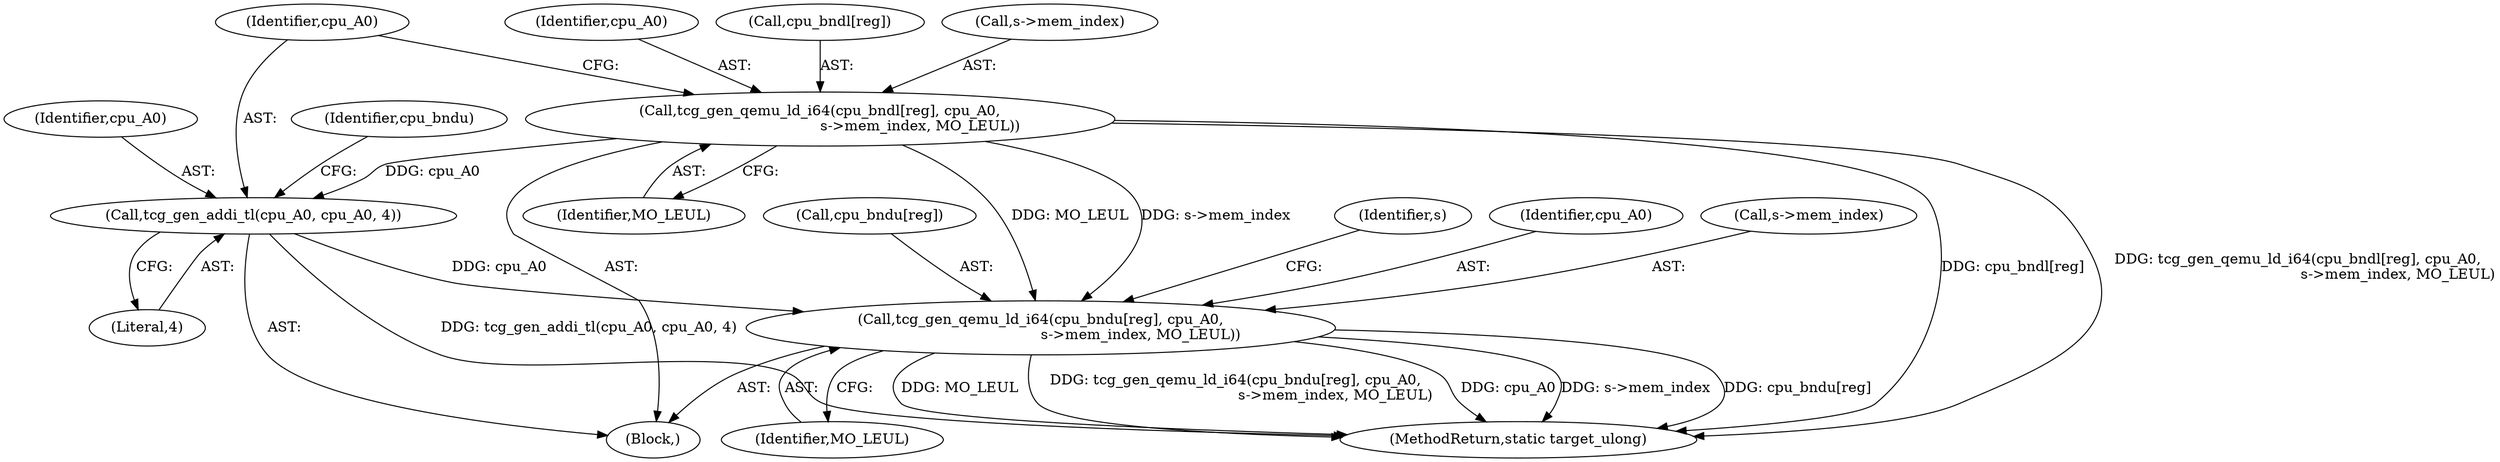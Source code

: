 digraph "0_qemu_30663fd26c0307e414622c7a8607fbc04f92ec14@array" {
"1010199" [label="(Call,tcg_gen_qemu_ld_i64(cpu_bndl[reg], cpu_A0,\n                                            s->mem_index, MO_LEUL))"];
"1010208" [label="(Call,tcg_gen_addi_tl(cpu_A0, cpu_A0, 4))"];
"1010212" [label="(Call,tcg_gen_qemu_ld_i64(cpu_bndu[reg], cpu_A0,\n                                            s->mem_index, MO_LEUL))"];
"1010210" [label="(Identifier,cpu_A0)"];
"1010209" [label="(Identifier,cpu_A0)"];
"1010203" [label="(Identifier,cpu_A0)"];
"1011840" [label="(MethodReturn,static target_ulong)"];
"1010212" [label="(Call,tcg_gen_qemu_ld_i64(cpu_bndu[reg], cpu_A0,\n                                            s->mem_index, MO_LEUL))"];
"1010214" [label="(Identifier,cpu_bndu)"];
"1010200" [label="(Call,cpu_bndl[reg])"];
"1010207" [label="(Identifier,MO_LEUL)"];
"1010211" [label="(Literal,4)"];
"1010198" [label="(Block,)"];
"1010217" [label="(Call,s->mem_index)"];
"1010199" [label="(Call,tcg_gen_qemu_ld_i64(cpu_bndl[reg], cpu_A0,\n                                            s->mem_index, MO_LEUL))"];
"1010220" [label="(Identifier,MO_LEUL)"];
"1010213" [label="(Call,cpu_bndu[reg])"];
"1010208" [label="(Call,tcg_gen_addi_tl(cpu_A0, cpu_A0, 4))"];
"1010222" [label="(Identifier,s)"];
"1010204" [label="(Call,s->mem_index)"];
"1010216" [label="(Identifier,cpu_A0)"];
"1010199" -> "1010198"  [label="AST: "];
"1010199" -> "1010207"  [label="CFG: "];
"1010200" -> "1010199"  [label="AST: "];
"1010203" -> "1010199"  [label="AST: "];
"1010204" -> "1010199"  [label="AST: "];
"1010207" -> "1010199"  [label="AST: "];
"1010209" -> "1010199"  [label="CFG: "];
"1010199" -> "1011840"  [label="DDG: tcg_gen_qemu_ld_i64(cpu_bndl[reg], cpu_A0,\n                                            s->mem_index, MO_LEUL)"];
"1010199" -> "1011840"  [label="DDG: cpu_bndl[reg]"];
"1010199" -> "1010208"  [label="DDG: cpu_A0"];
"1010199" -> "1010212"  [label="DDG: s->mem_index"];
"1010199" -> "1010212"  [label="DDG: MO_LEUL"];
"1010208" -> "1010198"  [label="AST: "];
"1010208" -> "1010211"  [label="CFG: "];
"1010209" -> "1010208"  [label="AST: "];
"1010210" -> "1010208"  [label="AST: "];
"1010211" -> "1010208"  [label="AST: "];
"1010214" -> "1010208"  [label="CFG: "];
"1010208" -> "1011840"  [label="DDG: tcg_gen_addi_tl(cpu_A0, cpu_A0, 4)"];
"1010208" -> "1010212"  [label="DDG: cpu_A0"];
"1010212" -> "1010198"  [label="AST: "];
"1010212" -> "1010220"  [label="CFG: "];
"1010213" -> "1010212"  [label="AST: "];
"1010216" -> "1010212"  [label="AST: "];
"1010217" -> "1010212"  [label="AST: "];
"1010220" -> "1010212"  [label="AST: "];
"1010222" -> "1010212"  [label="CFG: "];
"1010212" -> "1011840"  [label="DDG: cpu_A0"];
"1010212" -> "1011840"  [label="DDG: s->mem_index"];
"1010212" -> "1011840"  [label="DDG: cpu_bndu[reg]"];
"1010212" -> "1011840"  [label="DDG: MO_LEUL"];
"1010212" -> "1011840"  [label="DDG: tcg_gen_qemu_ld_i64(cpu_bndu[reg], cpu_A0,\n                                            s->mem_index, MO_LEUL)"];
}
